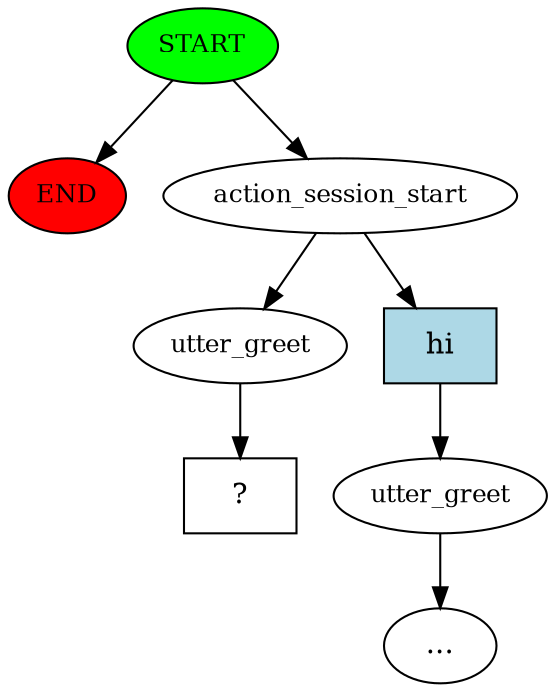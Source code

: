 digraph  {
0 [class="start active", fillcolor=green, fontsize=12, label=START, style=filled];
"-1" [class=end, fillcolor=red, fontsize=12, label=END, style=filled];
1 [class=active, fontsize=12, label=action_session_start];
2 [class="", fontsize=12, label=utter_greet];
"-3" [class=ellipsis, label="..."];
4 [class=active, fontsize=12, label=utter_greet];
5 [class="intent dashed active", label="  ?  ", shape=rect];
6 [class=intent, fillcolor=lightblue, label=hi, shape=rect, style=filled];
0 -> "-1"  [class="", key=NONE, label=""];
0 -> 1  [class=active, key=NONE, label=""];
1 -> 4  [class=active, key=NONE, label=""];
1 -> 6  [class="", key=0];
2 -> "-3"  [class="", key=NONE, label=""];
4 -> 5  [class=active, key=NONE, label=""];
6 -> 2  [class="", key=0];
}
